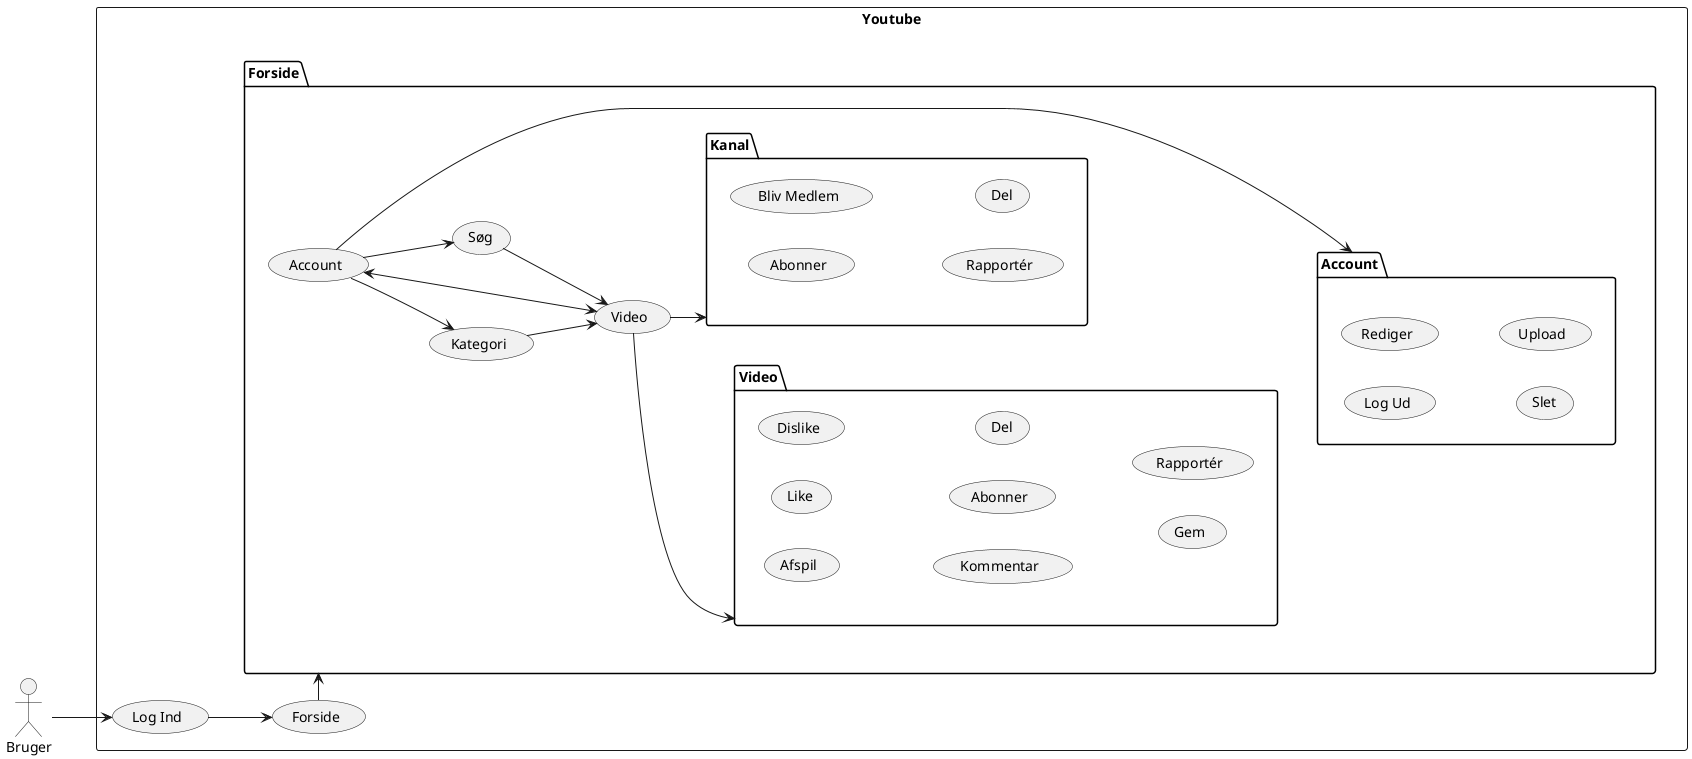 @startuml
left to right direction
actor "Bruger" as fc
rectangle Youtube {
  usecase "Log Ind" as UC1
  usecase "Forside" as UC2

  package "Forside" as Forside {
    usecase "Account" as UC3
    usecase "Kategori" as UC4
    usecase "Video" as UC5
    usecase "Søg" as UC6
    package "Video" as Video{
        usecase "Afspil" as UC7
        usecase "Like" as UC8
        usecase "Dislike" as UC9
        usecase "Kommentar" as UC10
        usecase "Abonner" as UC11
        usecase "Del" as UC12
        usecase "Gem" as UC13
        usecase "Rapportér" as UC14
    }
    package "Kanal" as Kanal{
        usecase "Abonner" as UC15
        usecase "Bliv Medlem" as UC16
        usecase "Rapportér" as UC17
        usecase "Del" as UC18
    }
    package "Account" as Account{
        usecase "Log Ud" as UC19
        usecase "Rediger" as UC20
        usecase "Slet" as UC21
        usecase "Upload" as UC22
    }
  }
}
fc --> UC1
UC1 --> UC2
UC2 -left-> Forside
UC3 --> UC4
UC3 <--> UC5
UC3 --> UC6
UC6 --> UC5
UC4 --> UC5
UC3 --> Account
UC5 --> Video
UC5 --> Kanal
@enduml